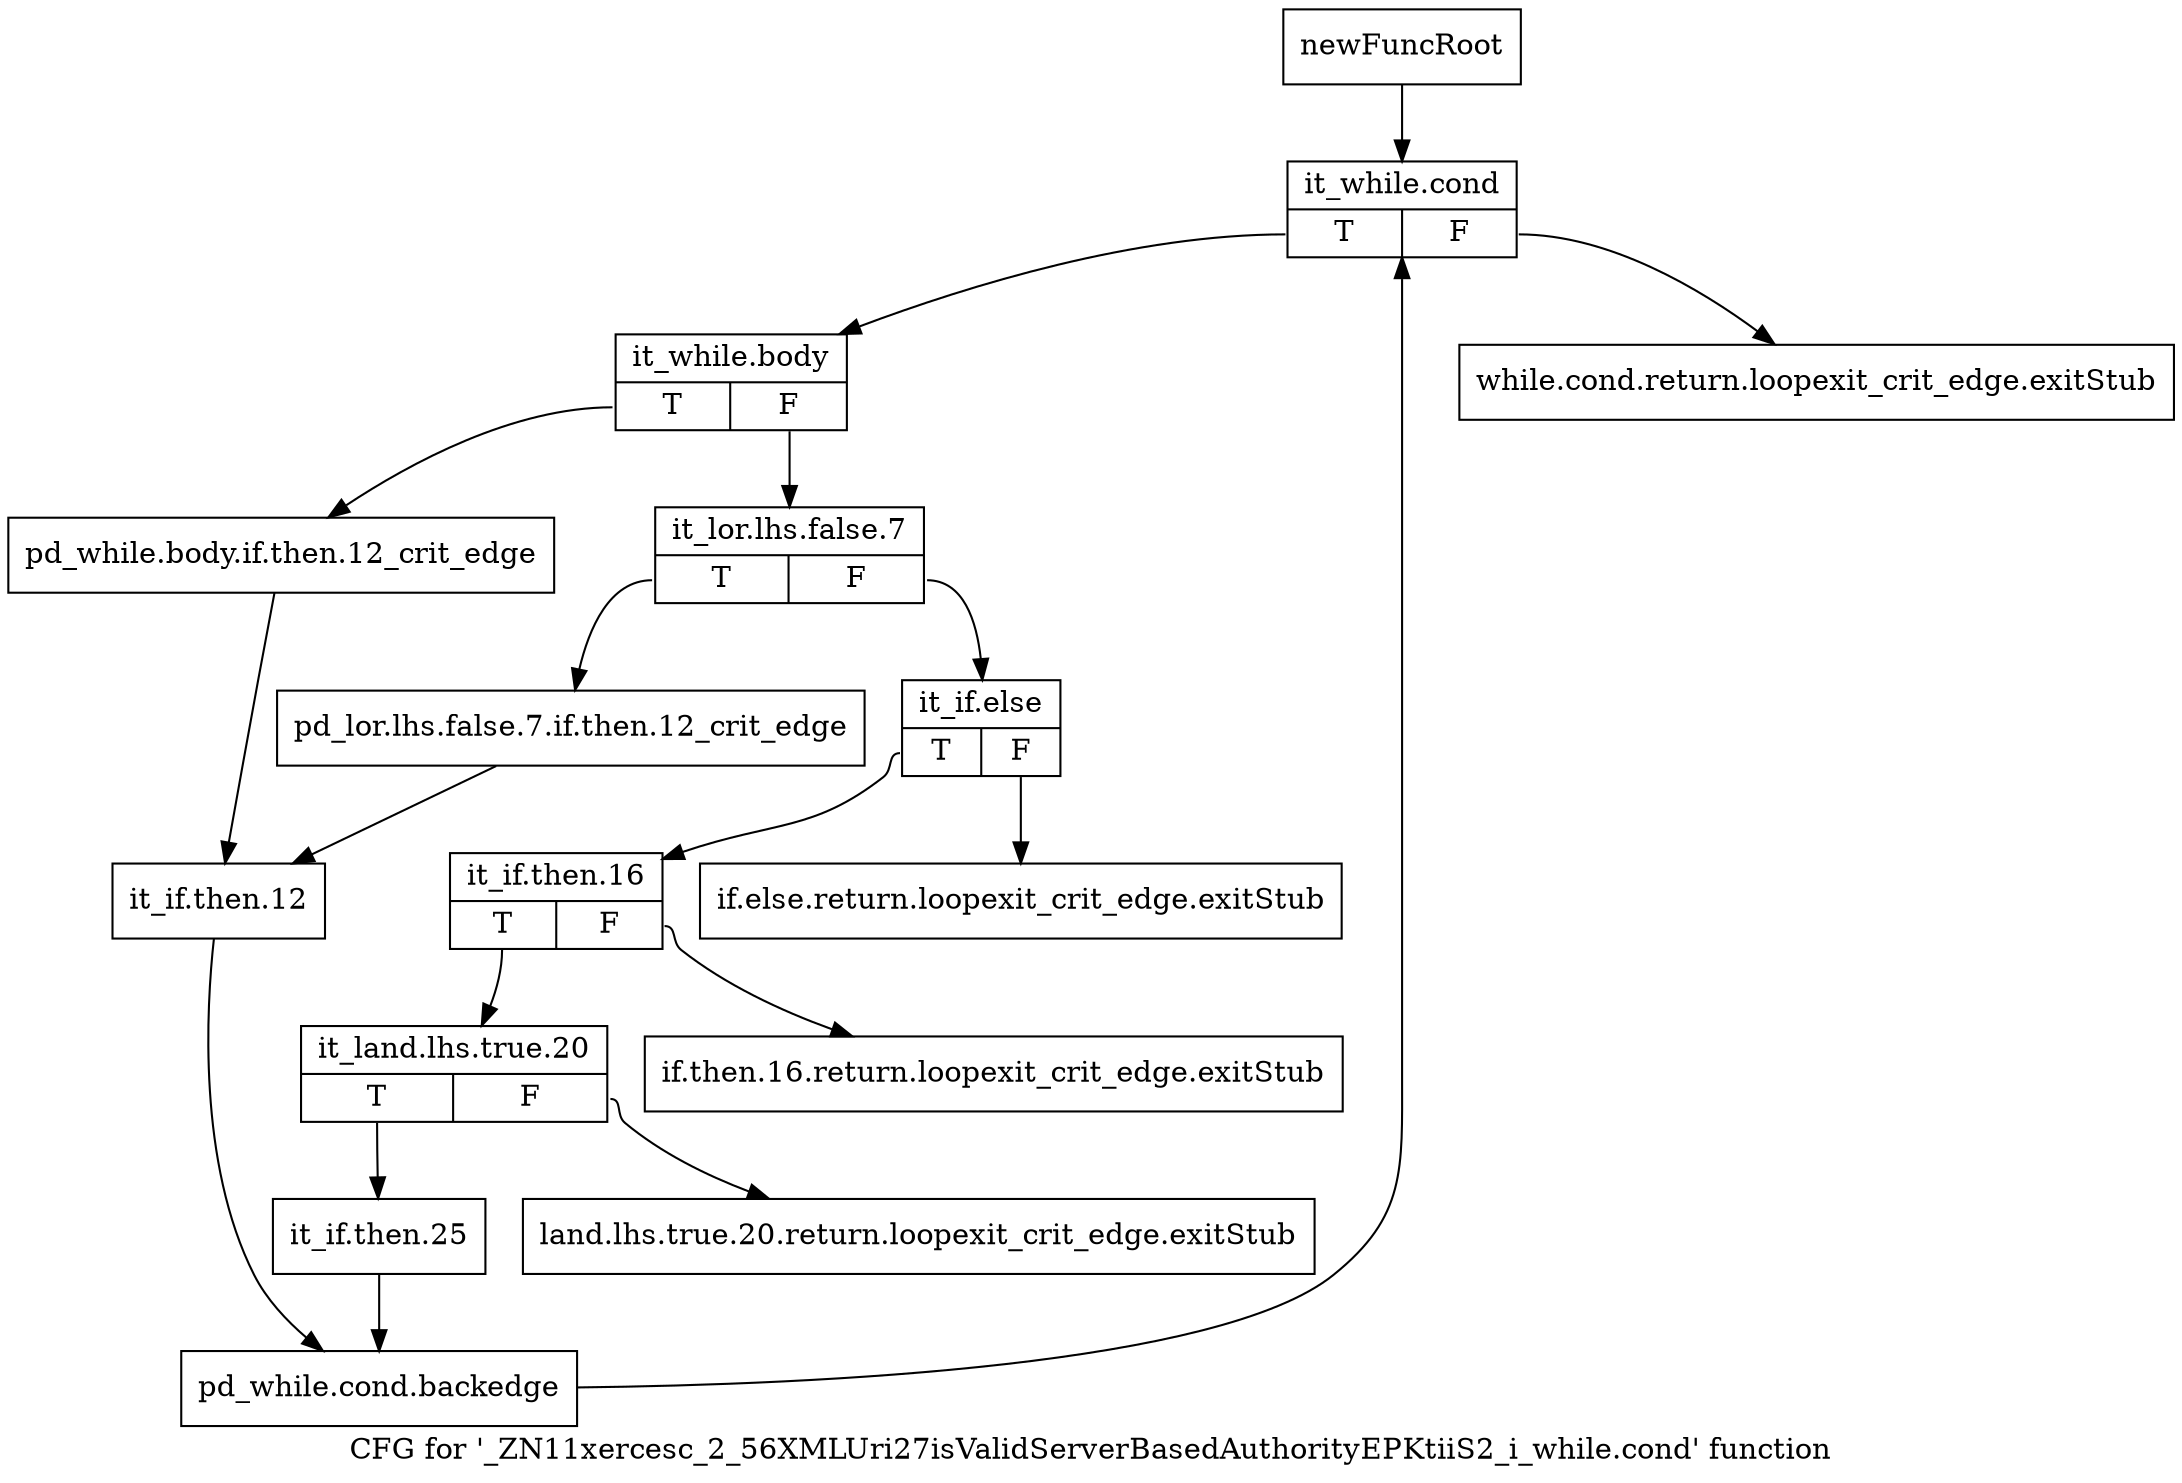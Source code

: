 digraph "CFG for '_ZN11xercesc_2_56XMLUri27isValidServerBasedAuthorityEPKtiiS2_i_while.cond' function" {
	label="CFG for '_ZN11xercesc_2_56XMLUri27isValidServerBasedAuthorityEPKtiiS2_i_while.cond' function";

	Node0x9bb4470 [shape=record,label="{newFuncRoot}"];
	Node0x9bb4470 -> Node0x9bb4a60;
	Node0x9bb44c0 [shape=record,label="{while.cond.return.loopexit_crit_edge.exitStub}"];
	Node0x9bb4970 [shape=record,label="{if.else.return.loopexit_crit_edge.exitStub}"];
	Node0x9bb49c0 [shape=record,label="{if.then.16.return.loopexit_crit_edge.exitStub}"];
	Node0x9bb4a10 [shape=record,label="{land.lhs.true.20.return.loopexit_crit_edge.exitStub}"];
	Node0x9bb4a60 [shape=record,label="{it_while.cond|{<s0>T|<s1>F}}"];
	Node0x9bb4a60:s0 -> Node0x9bb4ab0;
	Node0x9bb4a60:s1 -> Node0x9bb44c0;
	Node0x9bb4ab0 [shape=record,label="{it_while.body|{<s0>T|<s1>F}}"];
	Node0x9bb4ab0:s0 -> Node0x9bb4ce0;
	Node0x9bb4ab0:s1 -> Node0x9bb4b00;
	Node0x9bb4b00 [shape=record,label="{it_lor.lhs.false.7|{<s0>T|<s1>F}}"];
	Node0x9bb4b00:s0 -> Node0x9bb4c90;
	Node0x9bb4b00:s1 -> Node0x9bb4b50;
	Node0x9bb4b50 [shape=record,label="{it_if.else|{<s0>T|<s1>F}}"];
	Node0x9bb4b50:s0 -> Node0x9bb4ba0;
	Node0x9bb4b50:s1 -> Node0x9bb4970;
	Node0x9bb4ba0 [shape=record,label="{it_if.then.16|{<s0>T|<s1>F}}"];
	Node0x9bb4ba0:s0 -> Node0x9bb4bf0;
	Node0x9bb4ba0:s1 -> Node0x9bb49c0;
	Node0x9bb4bf0 [shape=record,label="{it_land.lhs.true.20|{<s0>T|<s1>F}}"];
	Node0x9bb4bf0:s0 -> Node0x9bb4c40;
	Node0x9bb4bf0:s1 -> Node0x9bb4a10;
	Node0x9bb4c40 [shape=record,label="{it_if.then.25}"];
	Node0x9bb4c40 -> Node0x9bb4d80;
	Node0x9bb4c90 [shape=record,label="{pd_lor.lhs.false.7.if.then.12_crit_edge}"];
	Node0x9bb4c90 -> Node0x9bb4d30;
	Node0x9bb4ce0 [shape=record,label="{pd_while.body.if.then.12_crit_edge}"];
	Node0x9bb4ce0 -> Node0x9bb4d30;
	Node0x9bb4d30 [shape=record,label="{it_if.then.12}"];
	Node0x9bb4d30 -> Node0x9bb4d80;
	Node0x9bb4d80 [shape=record,label="{pd_while.cond.backedge}"];
	Node0x9bb4d80 -> Node0x9bb4a60;
}
